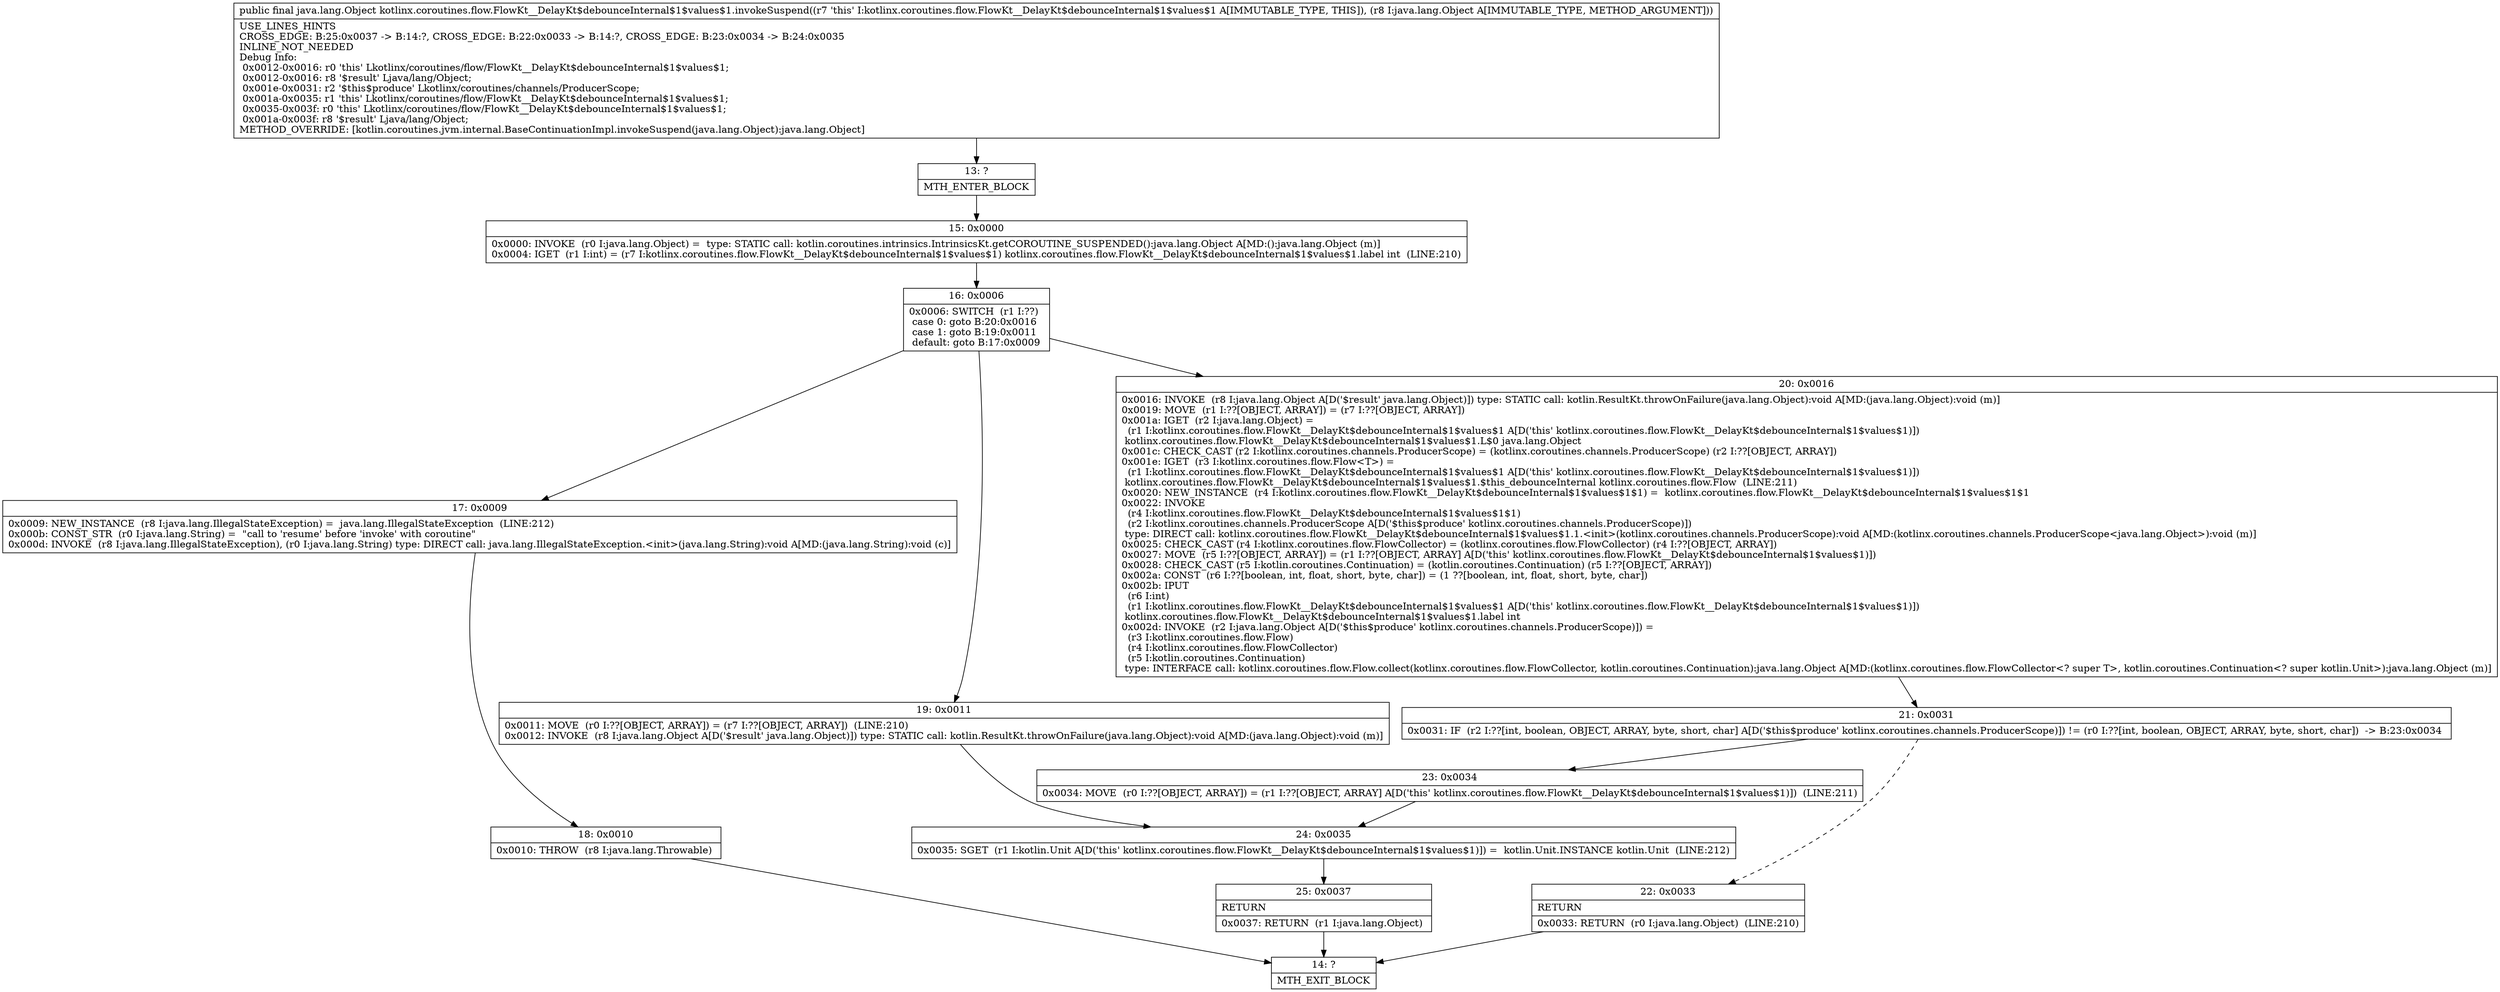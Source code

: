 digraph "CFG forkotlinx.coroutines.flow.FlowKt__DelayKt$debounceInternal$1$values$1.invokeSuspend(Ljava\/lang\/Object;)Ljava\/lang\/Object;" {
Node_13 [shape=record,label="{13\:\ ?|MTH_ENTER_BLOCK\l}"];
Node_15 [shape=record,label="{15\:\ 0x0000|0x0000: INVOKE  (r0 I:java.lang.Object) =  type: STATIC call: kotlin.coroutines.intrinsics.IntrinsicsKt.getCOROUTINE_SUSPENDED():java.lang.Object A[MD:():java.lang.Object (m)]\l0x0004: IGET  (r1 I:int) = (r7 I:kotlinx.coroutines.flow.FlowKt__DelayKt$debounceInternal$1$values$1) kotlinx.coroutines.flow.FlowKt__DelayKt$debounceInternal$1$values$1.label int  (LINE:210)\l}"];
Node_16 [shape=record,label="{16\:\ 0x0006|0x0006: SWITCH  (r1 I:??)\l case 0: goto B:20:0x0016\l case 1: goto B:19:0x0011\l default: goto B:17:0x0009 \l}"];
Node_17 [shape=record,label="{17\:\ 0x0009|0x0009: NEW_INSTANCE  (r8 I:java.lang.IllegalStateException) =  java.lang.IllegalStateException  (LINE:212)\l0x000b: CONST_STR  (r0 I:java.lang.String) =  \"call to 'resume' before 'invoke' with coroutine\" \l0x000d: INVOKE  (r8 I:java.lang.IllegalStateException), (r0 I:java.lang.String) type: DIRECT call: java.lang.IllegalStateException.\<init\>(java.lang.String):void A[MD:(java.lang.String):void (c)]\l}"];
Node_18 [shape=record,label="{18\:\ 0x0010|0x0010: THROW  (r8 I:java.lang.Throwable) \l}"];
Node_14 [shape=record,label="{14\:\ ?|MTH_EXIT_BLOCK\l}"];
Node_19 [shape=record,label="{19\:\ 0x0011|0x0011: MOVE  (r0 I:??[OBJECT, ARRAY]) = (r7 I:??[OBJECT, ARRAY])  (LINE:210)\l0x0012: INVOKE  (r8 I:java.lang.Object A[D('$result' java.lang.Object)]) type: STATIC call: kotlin.ResultKt.throwOnFailure(java.lang.Object):void A[MD:(java.lang.Object):void (m)]\l}"];
Node_24 [shape=record,label="{24\:\ 0x0035|0x0035: SGET  (r1 I:kotlin.Unit A[D('this' kotlinx.coroutines.flow.FlowKt__DelayKt$debounceInternal$1$values$1)]) =  kotlin.Unit.INSTANCE kotlin.Unit  (LINE:212)\l}"];
Node_25 [shape=record,label="{25\:\ 0x0037|RETURN\l|0x0037: RETURN  (r1 I:java.lang.Object) \l}"];
Node_20 [shape=record,label="{20\:\ 0x0016|0x0016: INVOKE  (r8 I:java.lang.Object A[D('$result' java.lang.Object)]) type: STATIC call: kotlin.ResultKt.throwOnFailure(java.lang.Object):void A[MD:(java.lang.Object):void (m)]\l0x0019: MOVE  (r1 I:??[OBJECT, ARRAY]) = (r7 I:??[OBJECT, ARRAY]) \l0x001a: IGET  (r2 I:java.lang.Object) = \l  (r1 I:kotlinx.coroutines.flow.FlowKt__DelayKt$debounceInternal$1$values$1 A[D('this' kotlinx.coroutines.flow.FlowKt__DelayKt$debounceInternal$1$values$1)])\l kotlinx.coroutines.flow.FlowKt__DelayKt$debounceInternal$1$values$1.L$0 java.lang.Object \l0x001c: CHECK_CAST (r2 I:kotlinx.coroutines.channels.ProducerScope) = (kotlinx.coroutines.channels.ProducerScope) (r2 I:??[OBJECT, ARRAY]) \l0x001e: IGET  (r3 I:kotlinx.coroutines.flow.Flow\<T\>) = \l  (r1 I:kotlinx.coroutines.flow.FlowKt__DelayKt$debounceInternal$1$values$1 A[D('this' kotlinx.coroutines.flow.FlowKt__DelayKt$debounceInternal$1$values$1)])\l kotlinx.coroutines.flow.FlowKt__DelayKt$debounceInternal$1$values$1.$this_debounceInternal kotlinx.coroutines.flow.Flow  (LINE:211)\l0x0020: NEW_INSTANCE  (r4 I:kotlinx.coroutines.flow.FlowKt__DelayKt$debounceInternal$1$values$1$1) =  kotlinx.coroutines.flow.FlowKt__DelayKt$debounceInternal$1$values$1$1 \l0x0022: INVOKE  \l  (r4 I:kotlinx.coroutines.flow.FlowKt__DelayKt$debounceInternal$1$values$1$1)\l  (r2 I:kotlinx.coroutines.channels.ProducerScope A[D('$this$produce' kotlinx.coroutines.channels.ProducerScope)])\l type: DIRECT call: kotlinx.coroutines.flow.FlowKt__DelayKt$debounceInternal$1$values$1.1.\<init\>(kotlinx.coroutines.channels.ProducerScope):void A[MD:(kotlinx.coroutines.channels.ProducerScope\<java.lang.Object\>):void (m)]\l0x0025: CHECK_CAST (r4 I:kotlinx.coroutines.flow.FlowCollector) = (kotlinx.coroutines.flow.FlowCollector) (r4 I:??[OBJECT, ARRAY]) \l0x0027: MOVE  (r5 I:??[OBJECT, ARRAY]) = (r1 I:??[OBJECT, ARRAY] A[D('this' kotlinx.coroutines.flow.FlowKt__DelayKt$debounceInternal$1$values$1)]) \l0x0028: CHECK_CAST (r5 I:kotlin.coroutines.Continuation) = (kotlin.coroutines.Continuation) (r5 I:??[OBJECT, ARRAY]) \l0x002a: CONST  (r6 I:??[boolean, int, float, short, byte, char]) = (1 ??[boolean, int, float, short, byte, char]) \l0x002b: IPUT  \l  (r6 I:int)\l  (r1 I:kotlinx.coroutines.flow.FlowKt__DelayKt$debounceInternal$1$values$1 A[D('this' kotlinx.coroutines.flow.FlowKt__DelayKt$debounceInternal$1$values$1)])\l kotlinx.coroutines.flow.FlowKt__DelayKt$debounceInternal$1$values$1.label int \l0x002d: INVOKE  (r2 I:java.lang.Object A[D('$this$produce' kotlinx.coroutines.channels.ProducerScope)]) = \l  (r3 I:kotlinx.coroutines.flow.Flow)\l  (r4 I:kotlinx.coroutines.flow.FlowCollector)\l  (r5 I:kotlin.coroutines.Continuation)\l type: INTERFACE call: kotlinx.coroutines.flow.Flow.collect(kotlinx.coroutines.flow.FlowCollector, kotlin.coroutines.Continuation):java.lang.Object A[MD:(kotlinx.coroutines.flow.FlowCollector\<? super T\>, kotlin.coroutines.Continuation\<? super kotlin.Unit\>):java.lang.Object (m)]\l}"];
Node_21 [shape=record,label="{21\:\ 0x0031|0x0031: IF  (r2 I:??[int, boolean, OBJECT, ARRAY, byte, short, char] A[D('$this$produce' kotlinx.coroutines.channels.ProducerScope)]) != (r0 I:??[int, boolean, OBJECT, ARRAY, byte, short, char])  \-\> B:23:0x0034 \l}"];
Node_22 [shape=record,label="{22\:\ 0x0033|RETURN\l|0x0033: RETURN  (r0 I:java.lang.Object)  (LINE:210)\l}"];
Node_23 [shape=record,label="{23\:\ 0x0034|0x0034: MOVE  (r0 I:??[OBJECT, ARRAY]) = (r1 I:??[OBJECT, ARRAY] A[D('this' kotlinx.coroutines.flow.FlowKt__DelayKt$debounceInternal$1$values$1)])  (LINE:211)\l}"];
MethodNode[shape=record,label="{public final java.lang.Object kotlinx.coroutines.flow.FlowKt__DelayKt$debounceInternal$1$values$1.invokeSuspend((r7 'this' I:kotlinx.coroutines.flow.FlowKt__DelayKt$debounceInternal$1$values$1 A[IMMUTABLE_TYPE, THIS]), (r8 I:java.lang.Object A[IMMUTABLE_TYPE, METHOD_ARGUMENT]))  | USE_LINES_HINTS\lCROSS_EDGE: B:25:0x0037 \-\> B:14:?, CROSS_EDGE: B:22:0x0033 \-\> B:14:?, CROSS_EDGE: B:23:0x0034 \-\> B:24:0x0035\lINLINE_NOT_NEEDED\lDebug Info:\l  0x0012\-0x0016: r0 'this' Lkotlinx\/coroutines\/flow\/FlowKt__DelayKt$debounceInternal$1$values$1;\l  0x0012\-0x0016: r8 '$result' Ljava\/lang\/Object;\l  0x001e\-0x0031: r2 '$this$produce' Lkotlinx\/coroutines\/channels\/ProducerScope;\l  0x001a\-0x0035: r1 'this' Lkotlinx\/coroutines\/flow\/FlowKt__DelayKt$debounceInternal$1$values$1;\l  0x0035\-0x003f: r0 'this' Lkotlinx\/coroutines\/flow\/FlowKt__DelayKt$debounceInternal$1$values$1;\l  0x001a\-0x003f: r8 '$result' Ljava\/lang\/Object;\lMETHOD_OVERRIDE: [kotlin.coroutines.jvm.internal.BaseContinuationImpl.invokeSuspend(java.lang.Object):java.lang.Object]\l}"];
MethodNode -> Node_13;Node_13 -> Node_15;
Node_15 -> Node_16;
Node_16 -> Node_17;
Node_16 -> Node_19;
Node_16 -> Node_20;
Node_17 -> Node_18;
Node_18 -> Node_14;
Node_19 -> Node_24;
Node_24 -> Node_25;
Node_25 -> Node_14;
Node_20 -> Node_21;
Node_21 -> Node_22[style=dashed];
Node_21 -> Node_23;
Node_22 -> Node_14;
Node_23 -> Node_24;
}

